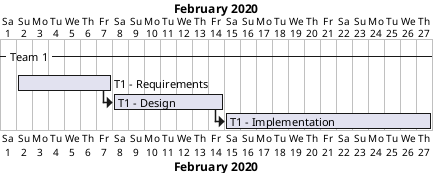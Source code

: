 @startgantt Constraints_and_Short_Names

Project starts 2020-02-01

-- Team 1 --
[T1 - Requirements] lasts 6 days
[T1 - Design] lasts 7 days

[T1 - Requirements] ends 2020-02-07

'Adding constraint
[T1 - Design] starts at [T1 - Requirements]'s end

'Short Name
[T1 - Implementation] as [I] lasts 13 days
[I] starts at [T1 - Design]'s end

@endgantt